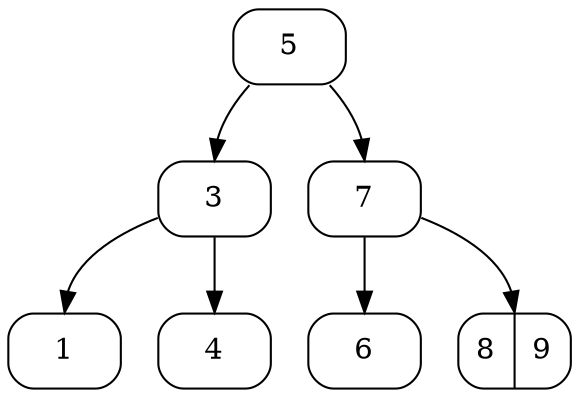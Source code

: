 digraph G {
1 [ shape = Mrecord, label = "5" ];
1 -> 2 [headport = n];
1 -> 5 [headport = n];
2 [ shape = Mrecord, label = "3" ];
2 -> 3 [headport = n];
2 -> 4 [headport = n];
3 [ shape = Mrecord, label = "<f1> 1" ];
4 [ shape = Mrecord, label = "4" ];
5 [ shape = Mrecord, label = "7" ];
5 -> 6 [headport = n];
5 -> 7 [headport = n];
6 [ shape = Mrecord, label = "6" ];
7 [ shape = Mrecord, label = "<f1> 8|<f2> 9" ];
}
